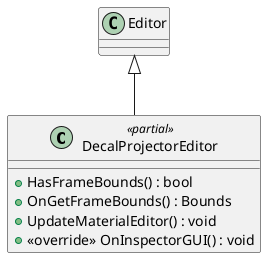 @startuml
class DecalProjectorEditor <<partial>> {
    + HasFrameBounds() : bool
    + OnGetFrameBounds() : Bounds
    + UpdateMaterialEditor() : void
    + <<override>> OnInspectorGUI() : void
}
Editor <|-- DecalProjectorEditor
@enduml
